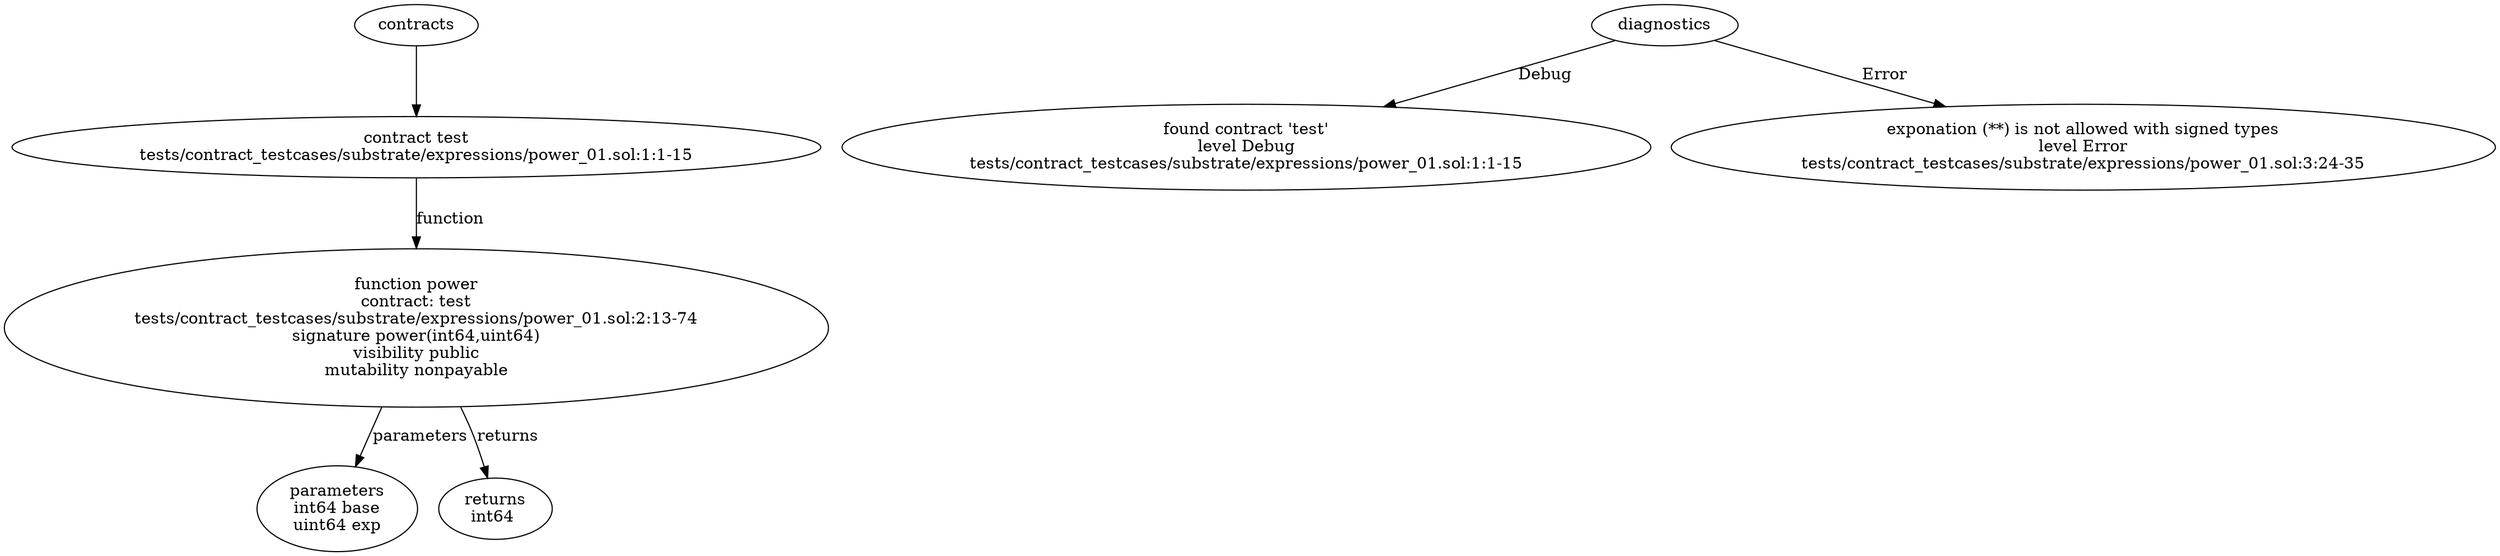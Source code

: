 strict digraph "tests/contract_testcases/substrate/expressions/power_01.sol" {
	contract [label="contract test\ntests/contract_testcases/substrate/expressions/power_01.sol:1:1-15"]
	power [label="function power\ncontract: test\ntests/contract_testcases/substrate/expressions/power_01.sol:2:13-74\nsignature power(int64,uint64)\nvisibility public\nmutability nonpayable"]
	parameters [label="parameters\nint64 base\nuint64 exp"]
	returns [label="returns\nint64 "]
	diagnostic [label="found contract 'test'\nlevel Debug\ntests/contract_testcases/substrate/expressions/power_01.sol:1:1-15"]
	diagnostic_7 [label="exponation (**) is not allowed with signed types\nlevel Error\ntests/contract_testcases/substrate/expressions/power_01.sol:3:24-35"]
	contracts -> contract
	contract -> power [label="function"]
	power -> parameters [label="parameters"]
	power -> returns [label="returns"]
	diagnostics -> diagnostic [label="Debug"]
	diagnostics -> diagnostic_7 [label="Error"]
}
